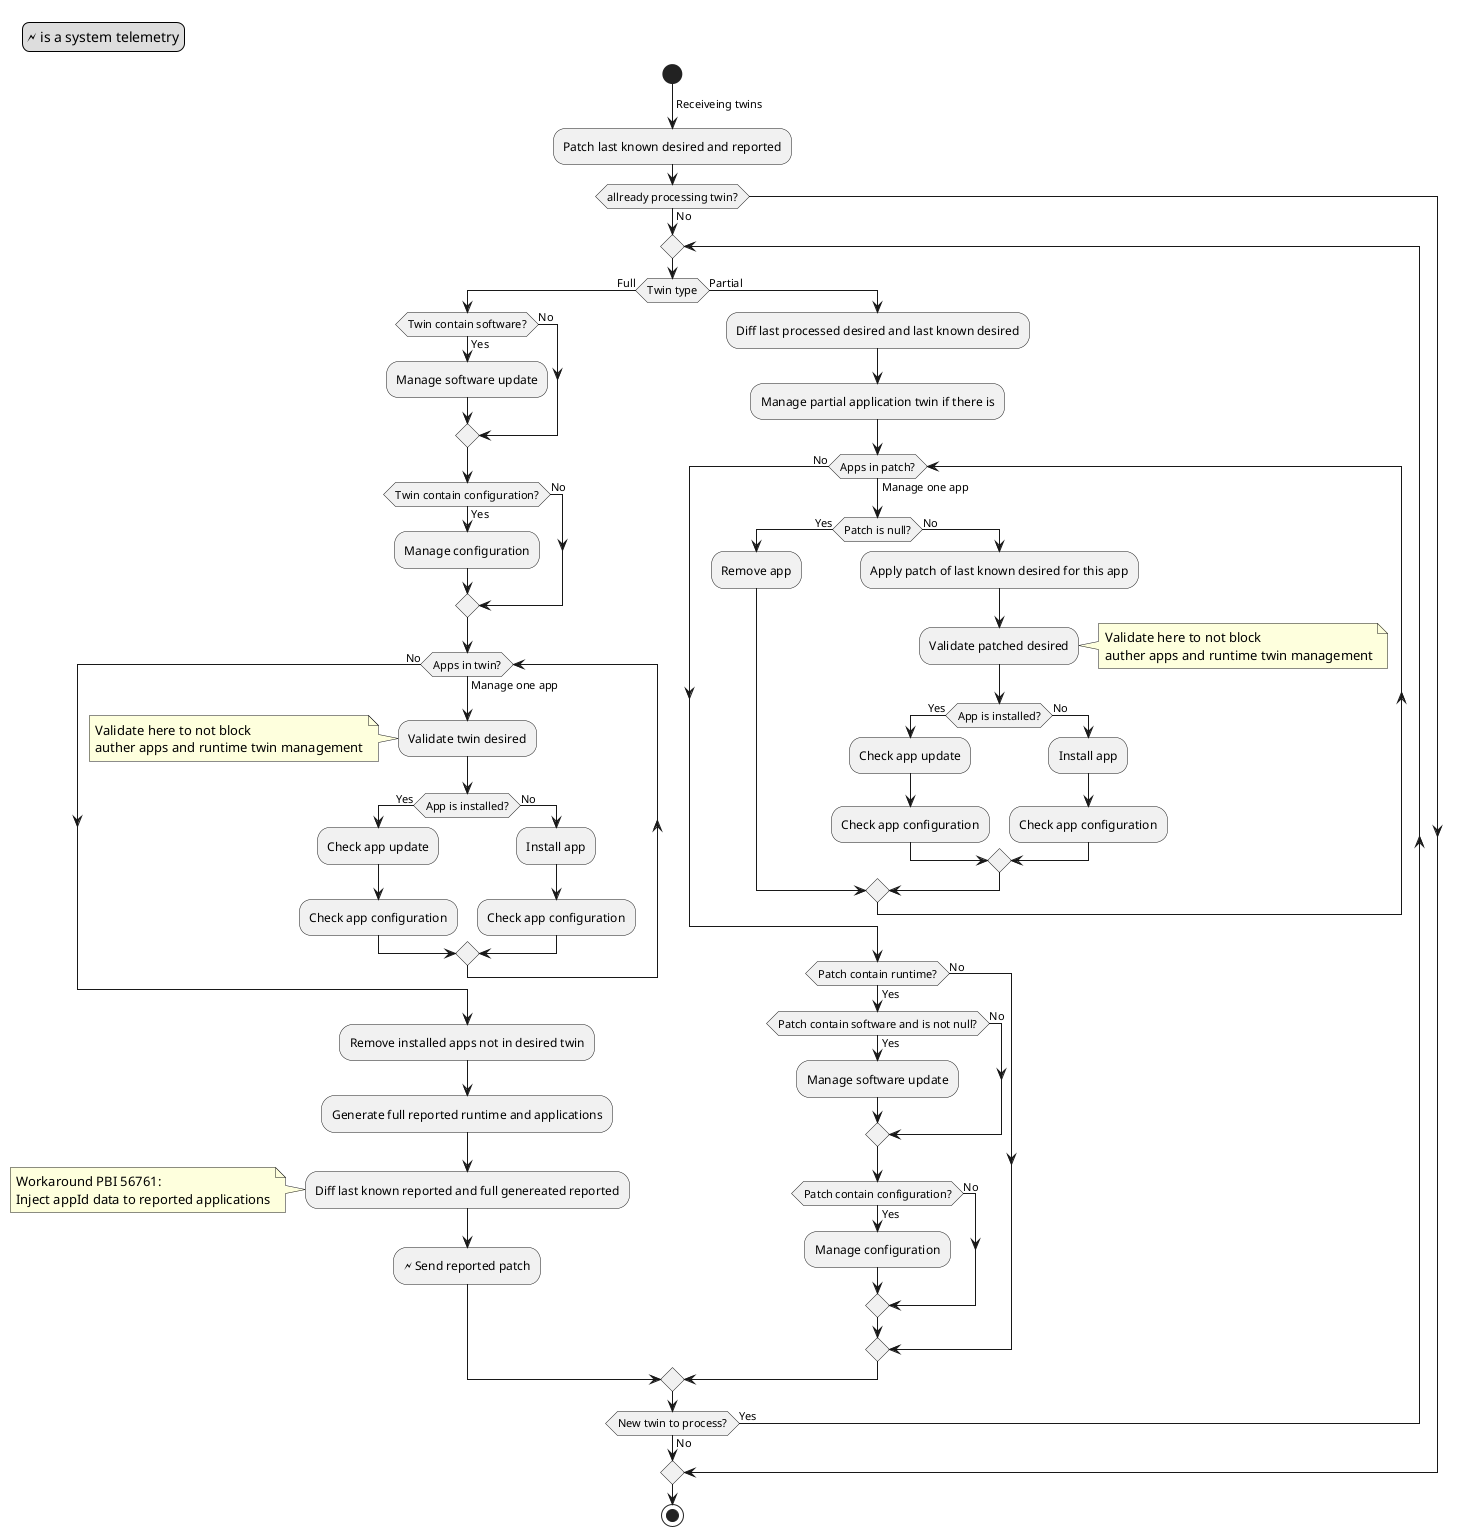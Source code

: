 @startuml
legend top left
🗲 is a system telemetry
endlegend

start
-> Receiveing twins;
:Patch last known desired and reported;
if (allready processing twin?) then (No)
    repeat
        if (Twin type) then (Full)
            if (Twin contain software?) then (Yes)
                :Manage software update;
            else (No)
            endif

            if (Twin contain configuration?) then (Yes)
                :Manage configuration;
            else (No)
            endif

            while (Apps in twin?) is (Manage one app)
                :Validate twin desired;
                note left
                Validate here to not block
                auther apps and runtime twin management
                end note

                if (App is installed?) then (Yes)
                    :Check app update;
                    :Check app configuration;
                else (No)
                    :Install app;
                    :Check app configuration;
                endif
            endwhile (No)

            :Remove installed apps not in desired twin;

            :Generate full reported runtime and applications;
            :Diff last known reported and full genereated reported;
            note left
            Workaround PBI 56761:
            Inject appId data to reported applications
            end note
            :🗲 Send reported patch;
        else (Partial)
            :Diff last processed desired and last known desired;
            :Manage partial application twin if there is;
            while (Apps in patch?) is (Manage one app)
                if (Patch is null?) then (Yes)
                    :Remove app;
                else (No)
                    :Apply patch of last known desired for this app;
                    :Validate patched desired;
                    note right
                    Validate here to not block
                    auther apps and runtime twin management
                    end note

                    if (App is installed?) then (Yes)
                        :Check app update;
                        :Check app configuration;
                    else (No)
                        :Install app;
                        :Check app configuration;
                    endif
                endif
            endwhile (No)

            if (Patch contain runtime?) then (Yes)
                if (Patch contain software and is not null?) then (Yes)
                    :Manage software update;
                else (No)
                endif
                if (Patch contain configuration?) then (Yes)
                    :Manage configuration;
                else (No)
                endif
            else (No)
            endif
        endif
    repeat while (New twin to process?) is (Yes) not (No)
endif
stop

@enduml
